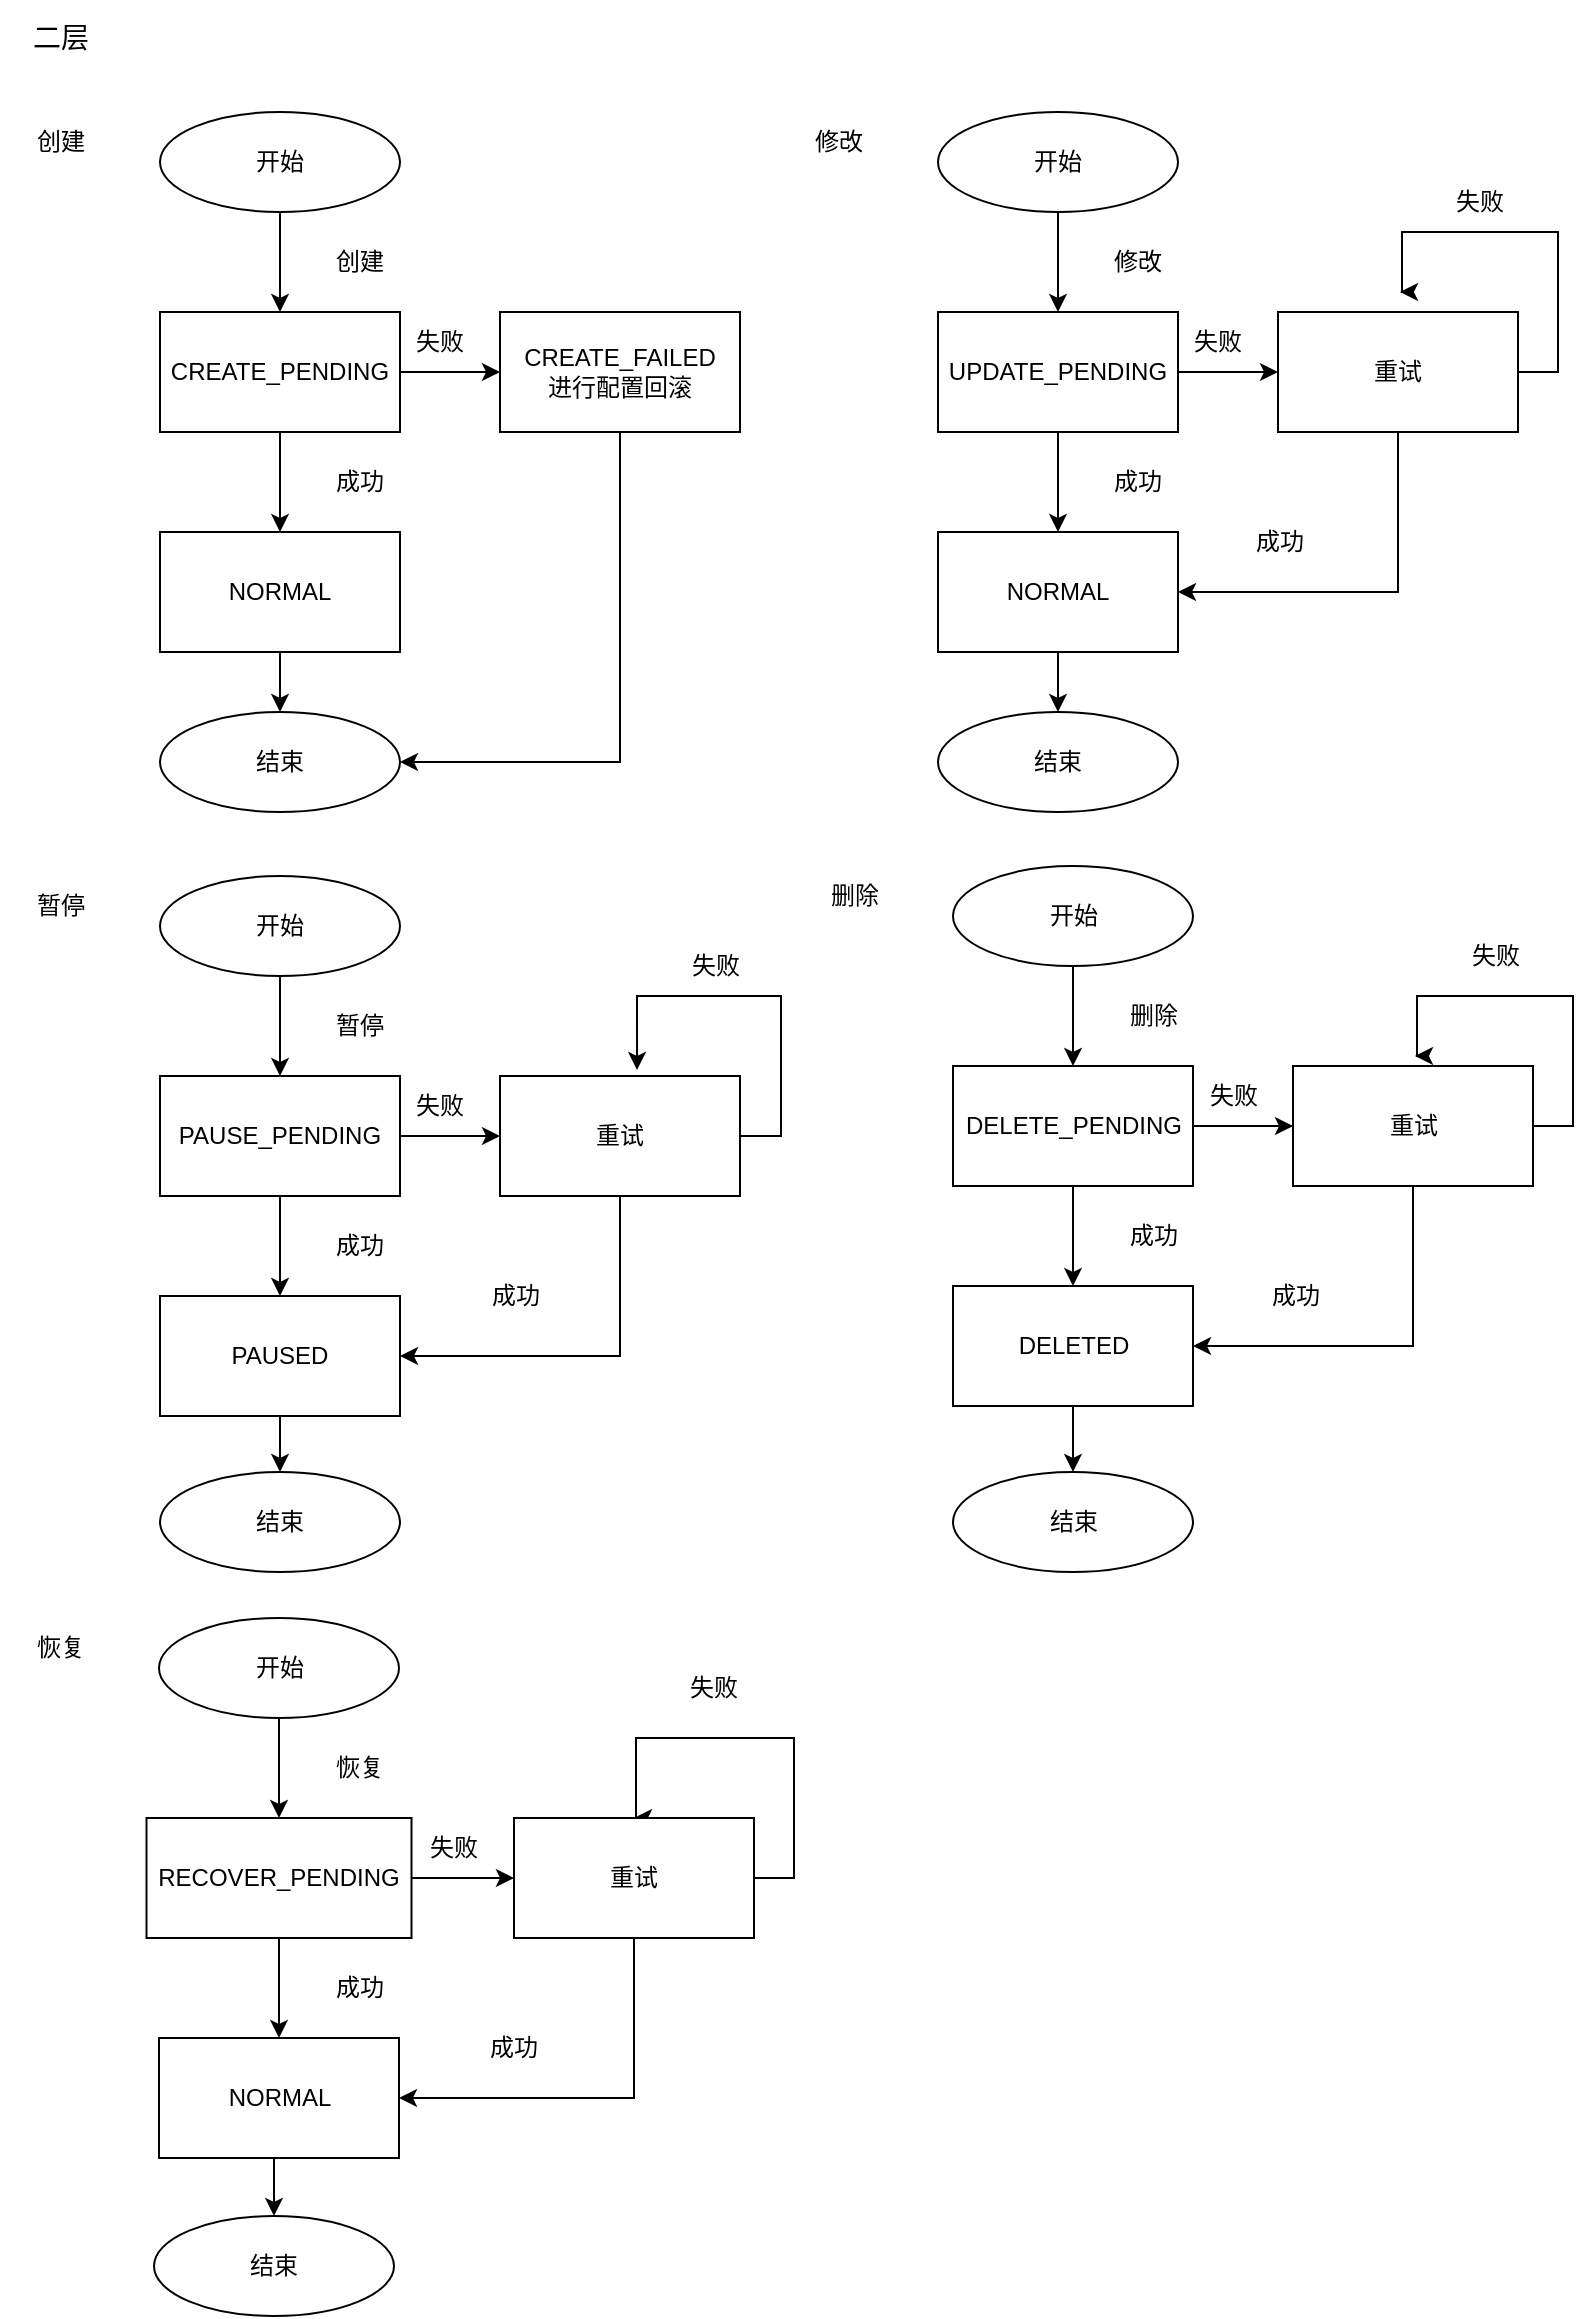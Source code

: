 <mxfile version="21.5.2" type="github">
  <diagram name="Page-1" id="1o-rZqY8yZ8scTz8J_77">
    <mxGraphModel dx="1194" dy="525" grid="1" gridSize="10" guides="1" tooltips="1" connect="1" arrows="1" fold="1" page="1" pageScale="1" pageWidth="827" pageHeight="1169" math="0" shadow="0">
      <root>
        <mxCell id="0" />
        <mxCell id="1" parent="0" />
        <mxCell id="r2xh9OsiHyZNfZ7-bNdu-5" style="edgeStyle=orthogonalEdgeStyle;rounded=0;orthogonalLoop=1;jettySize=auto;html=1;exitX=0.5;exitY=1;exitDx=0;exitDy=0;entryX=0.5;entryY=0;entryDx=0;entryDy=0;" parent="1" source="r2xh9OsiHyZNfZ7-bNdu-1" target="r2xh9OsiHyZNfZ7-bNdu-4" edge="1">
          <mxGeometry relative="1" as="geometry" />
        </mxCell>
        <mxCell id="r2xh9OsiHyZNfZ7-bNdu-1" value="开始" style="ellipse;whiteSpace=wrap;html=1;" parent="1" vertex="1">
          <mxGeometry x="100" y="60" width="120" height="50" as="geometry" />
        </mxCell>
        <mxCell id="r2xh9OsiHyZNfZ7-bNdu-3" value="&lt;font style=&quot;font-size: 14px;&quot;&gt;二层&lt;/font&gt;" style="text;html=1;align=center;verticalAlign=middle;resizable=0;points=[];autosize=1;strokeColor=none;fillColor=none;shadow=1;" parent="1" vertex="1">
          <mxGeometry x="24.5" y="8" width="50" height="30" as="geometry" />
        </mxCell>
        <mxCell id="r2xh9OsiHyZNfZ7-bNdu-8" style="edgeStyle=orthogonalEdgeStyle;rounded=0;orthogonalLoop=1;jettySize=auto;html=1;exitX=1;exitY=0.5;exitDx=0;exitDy=0;entryX=0;entryY=0.5;entryDx=0;entryDy=0;" parent="1" source="r2xh9OsiHyZNfZ7-bNdu-4" target="r2xh9OsiHyZNfZ7-bNdu-7" edge="1">
          <mxGeometry relative="1" as="geometry" />
        </mxCell>
        <mxCell id="r2xh9OsiHyZNfZ7-bNdu-11" style="edgeStyle=orthogonalEdgeStyle;rounded=0;orthogonalLoop=1;jettySize=auto;html=1;exitX=0.5;exitY=1;exitDx=0;exitDy=0;entryX=0.5;entryY=0;entryDx=0;entryDy=0;" parent="1" source="r2xh9OsiHyZNfZ7-bNdu-4" target="r2xh9OsiHyZNfZ7-bNdu-10" edge="1">
          <mxGeometry relative="1" as="geometry" />
        </mxCell>
        <mxCell id="r2xh9OsiHyZNfZ7-bNdu-4" value="CREATE_PENDING" style="rounded=0;whiteSpace=wrap;html=1;" parent="1" vertex="1">
          <mxGeometry x="100" y="160" width="120" height="60" as="geometry" />
        </mxCell>
        <mxCell id="r2xh9OsiHyZNfZ7-bNdu-6" value="创建" style="text;strokeColor=none;align=center;fillColor=none;html=1;verticalAlign=middle;whiteSpace=wrap;rounded=0;" parent="1" vertex="1">
          <mxGeometry x="170" y="120" width="60" height="30" as="geometry" />
        </mxCell>
        <mxCell id="r2xh9OsiHyZNfZ7-bNdu-82" style="edgeStyle=orthogonalEdgeStyle;rounded=0;orthogonalLoop=1;jettySize=auto;html=1;exitX=0.5;exitY=1;exitDx=0;exitDy=0;entryX=1;entryY=0.5;entryDx=0;entryDy=0;" parent="1" source="r2xh9OsiHyZNfZ7-bNdu-7" target="r2xh9OsiHyZNfZ7-bNdu-79" edge="1">
          <mxGeometry relative="1" as="geometry" />
        </mxCell>
        <mxCell id="r2xh9OsiHyZNfZ7-bNdu-7" value="CREATE_FAILED&lt;br&gt;进行配置回滚" style="rounded=0;whiteSpace=wrap;html=1;" parent="1" vertex="1">
          <mxGeometry x="270" y="160" width="120" height="60" as="geometry" />
        </mxCell>
        <mxCell id="r2xh9OsiHyZNfZ7-bNdu-9" value="失败" style="text;strokeColor=none;align=center;fillColor=none;html=1;verticalAlign=middle;whiteSpace=wrap;rounded=0;" parent="1" vertex="1">
          <mxGeometry x="210" y="160" width="60" height="30" as="geometry" />
        </mxCell>
        <mxCell id="r2xh9OsiHyZNfZ7-bNdu-81" style="edgeStyle=orthogonalEdgeStyle;rounded=0;orthogonalLoop=1;jettySize=auto;html=1;exitX=0.5;exitY=1;exitDx=0;exitDy=0;entryX=0.5;entryY=0;entryDx=0;entryDy=0;" parent="1" source="r2xh9OsiHyZNfZ7-bNdu-10" target="r2xh9OsiHyZNfZ7-bNdu-79" edge="1">
          <mxGeometry relative="1" as="geometry" />
        </mxCell>
        <mxCell id="r2xh9OsiHyZNfZ7-bNdu-10" value="NORMAL" style="rounded=0;whiteSpace=wrap;html=1;" parent="1" vertex="1">
          <mxGeometry x="100" y="270" width="120" height="60" as="geometry" />
        </mxCell>
        <mxCell id="r2xh9OsiHyZNfZ7-bNdu-12" value="成功" style="text;strokeColor=none;align=center;fillColor=none;html=1;verticalAlign=middle;whiteSpace=wrap;rounded=0;" parent="1" vertex="1">
          <mxGeometry x="170" y="230" width="60" height="30" as="geometry" />
        </mxCell>
        <mxCell id="r2xh9OsiHyZNfZ7-bNdu-13" value="创建" style="text;html=1;align=center;verticalAlign=middle;resizable=0;points=[];autosize=1;strokeColor=none;fillColor=none;" parent="1" vertex="1">
          <mxGeometry x="25" y="60" width="50" height="30" as="geometry" />
        </mxCell>
        <mxCell id="r2xh9OsiHyZNfZ7-bNdu-14" style="edgeStyle=orthogonalEdgeStyle;rounded=0;orthogonalLoop=1;jettySize=auto;html=1;exitX=0.5;exitY=1;exitDx=0;exitDy=0;entryX=0.5;entryY=0;entryDx=0;entryDy=0;" parent="1" source="r2xh9OsiHyZNfZ7-bNdu-15" target="r2xh9OsiHyZNfZ7-bNdu-18" edge="1">
          <mxGeometry relative="1" as="geometry" />
        </mxCell>
        <mxCell id="r2xh9OsiHyZNfZ7-bNdu-15" value="开始" style="ellipse;whiteSpace=wrap;html=1;" parent="1" vertex="1">
          <mxGeometry x="489" y="60" width="120" height="50" as="geometry" />
        </mxCell>
        <mxCell id="r2xh9OsiHyZNfZ7-bNdu-16" style="edgeStyle=orthogonalEdgeStyle;rounded=0;orthogonalLoop=1;jettySize=auto;html=1;exitX=1;exitY=0.5;exitDx=0;exitDy=0;entryX=0;entryY=0.5;entryDx=0;entryDy=0;" parent="1" source="r2xh9OsiHyZNfZ7-bNdu-18" target="r2xh9OsiHyZNfZ7-bNdu-20" edge="1">
          <mxGeometry relative="1" as="geometry" />
        </mxCell>
        <mxCell id="r2xh9OsiHyZNfZ7-bNdu-17" style="edgeStyle=orthogonalEdgeStyle;rounded=0;orthogonalLoop=1;jettySize=auto;html=1;exitX=0.5;exitY=1;exitDx=0;exitDy=0;entryX=0.5;entryY=0;entryDx=0;entryDy=0;" parent="1" source="r2xh9OsiHyZNfZ7-bNdu-18" target="r2xh9OsiHyZNfZ7-bNdu-22" edge="1">
          <mxGeometry relative="1" as="geometry" />
        </mxCell>
        <mxCell id="r2xh9OsiHyZNfZ7-bNdu-18" value="UPDATE_PENDING" style="rounded=0;whiteSpace=wrap;html=1;" parent="1" vertex="1">
          <mxGeometry x="489" y="160" width="120" height="60" as="geometry" />
        </mxCell>
        <mxCell id="r2xh9OsiHyZNfZ7-bNdu-19" value="修改" style="text;strokeColor=none;align=center;fillColor=none;html=1;verticalAlign=middle;whiteSpace=wrap;rounded=0;" parent="1" vertex="1">
          <mxGeometry x="559" y="120" width="60" height="30" as="geometry" />
        </mxCell>
        <mxCell id="r2xh9OsiHyZNfZ7-bNdu-59" style="edgeStyle=orthogonalEdgeStyle;rounded=0;orthogonalLoop=1;jettySize=auto;html=1;exitX=0.5;exitY=1;exitDx=0;exitDy=0;entryX=1;entryY=0.5;entryDx=0;entryDy=0;" parent="1" source="r2xh9OsiHyZNfZ7-bNdu-20" target="r2xh9OsiHyZNfZ7-bNdu-22" edge="1">
          <mxGeometry relative="1" as="geometry" />
        </mxCell>
        <mxCell id="r2xh9OsiHyZNfZ7-bNdu-69" style="edgeStyle=orthogonalEdgeStyle;rounded=0;orthogonalLoop=1;jettySize=auto;html=1;exitX=1;exitY=0.5;exitDx=0;exitDy=0;" parent="1" source="r2xh9OsiHyZNfZ7-bNdu-20" edge="1">
          <mxGeometry relative="1" as="geometry">
            <mxPoint x="720" y="150" as="targetPoint" />
            <Array as="points">
              <mxPoint x="799" y="190" />
              <mxPoint x="799" y="120" />
              <mxPoint x="721" y="120" />
            </Array>
          </mxGeometry>
        </mxCell>
        <mxCell id="r2xh9OsiHyZNfZ7-bNdu-20" value="重试" style="rounded=0;whiteSpace=wrap;html=1;" parent="1" vertex="1">
          <mxGeometry x="659" y="160" width="120" height="60" as="geometry" />
        </mxCell>
        <mxCell id="r2xh9OsiHyZNfZ7-bNdu-21" value="失败" style="text;strokeColor=none;align=center;fillColor=none;html=1;verticalAlign=middle;whiteSpace=wrap;rounded=0;" parent="1" vertex="1">
          <mxGeometry x="599" y="160" width="60" height="30" as="geometry" />
        </mxCell>
        <mxCell id="r2xh9OsiHyZNfZ7-bNdu-83" style="edgeStyle=orthogonalEdgeStyle;rounded=0;orthogonalLoop=1;jettySize=auto;html=1;exitX=0.5;exitY=1;exitDx=0;exitDy=0;entryX=0.5;entryY=0;entryDx=0;entryDy=0;" parent="1" source="r2xh9OsiHyZNfZ7-bNdu-22" target="r2xh9OsiHyZNfZ7-bNdu-80" edge="1">
          <mxGeometry relative="1" as="geometry" />
        </mxCell>
        <mxCell id="r2xh9OsiHyZNfZ7-bNdu-22" value="NORMAL" style="rounded=0;whiteSpace=wrap;html=1;" parent="1" vertex="1">
          <mxGeometry x="489" y="270" width="120" height="60" as="geometry" />
        </mxCell>
        <mxCell id="r2xh9OsiHyZNfZ7-bNdu-23" value="成功" style="text;strokeColor=none;align=center;fillColor=none;html=1;verticalAlign=middle;whiteSpace=wrap;rounded=0;" parent="1" vertex="1">
          <mxGeometry x="559" y="230" width="60" height="30" as="geometry" />
        </mxCell>
        <mxCell id="r2xh9OsiHyZNfZ7-bNdu-24" value="修改" style="text;html=1;align=center;verticalAlign=middle;resizable=0;points=[];autosize=1;strokeColor=none;fillColor=none;" parent="1" vertex="1">
          <mxGeometry x="414" y="60" width="50" height="30" as="geometry" />
        </mxCell>
        <mxCell id="r2xh9OsiHyZNfZ7-bNdu-25" style="edgeStyle=orthogonalEdgeStyle;rounded=0;orthogonalLoop=1;jettySize=auto;html=1;exitX=0.5;exitY=1;exitDx=0;exitDy=0;entryX=0.5;entryY=0;entryDx=0;entryDy=0;" parent="1" source="r2xh9OsiHyZNfZ7-bNdu-26" target="r2xh9OsiHyZNfZ7-bNdu-29" edge="1">
          <mxGeometry relative="1" as="geometry" />
        </mxCell>
        <mxCell id="r2xh9OsiHyZNfZ7-bNdu-26" value="开始" style="ellipse;whiteSpace=wrap;html=1;" parent="1" vertex="1">
          <mxGeometry x="100" y="442" width="120" height="50" as="geometry" />
        </mxCell>
        <mxCell id="r2xh9OsiHyZNfZ7-bNdu-27" style="edgeStyle=orthogonalEdgeStyle;rounded=0;orthogonalLoop=1;jettySize=auto;html=1;exitX=1;exitY=0.5;exitDx=0;exitDy=0;entryX=0;entryY=0.5;entryDx=0;entryDy=0;" parent="1" source="r2xh9OsiHyZNfZ7-bNdu-29" target="r2xh9OsiHyZNfZ7-bNdu-31" edge="1">
          <mxGeometry relative="1" as="geometry" />
        </mxCell>
        <mxCell id="r2xh9OsiHyZNfZ7-bNdu-28" style="edgeStyle=orthogonalEdgeStyle;rounded=0;orthogonalLoop=1;jettySize=auto;html=1;exitX=0.5;exitY=1;exitDx=0;exitDy=0;entryX=0.5;entryY=0;entryDx=0;entryDy=0;" parent="1" source="r2xh9OsiHyZNfZ7-bNdu-29" target="r2xh9OsiHyZNfZ7-bNdu-33" edge="1">
          <mxGeometry relative="1" as="geometry" />
        </mxCell>
        <mxCell id="r2xh9OsiHyZNfZ7-bNdu-29" value="PAUSE_PENDING" style="rounded=0;whiteSpace=wrap;html=1;" parent="1" vertex="1">
          <mxGeometry x="100" y="542" width="120" height="60" as="geometry" />
        </mxCell>
        <mxCell id="r2xh9OsiHyZNfZ7-bNdu-30" value="暂停" style="text;strokeColor=none;align=center;fillColor=none;html=1;verticalAlign=middle;whiteSpace=wrap;rounded=0;" parent="1" vertex="1">
          <mxGeometry x="170" y="502" width="60" height="30" as="geometry" />
        </mxCell>
        <mxCell id="r2xh9OsiHyZNfZ7-bNdu-63" style="edgeStyle=orthogonalEdgeStyle;rounded=0;orthogonalLoop=1;jettySize=auto;html=1;exitX=0.5;exitY=1;exitDx=0;exitDy=0;entryX=1;entryY=0.5;entryDx=0;entryDy=0;" parent="1" source="r2xh9OsiHyZNfZ7-bNdu-31" target="r2xh9OsiHyZNfZ7-bNdu-33" edge="1">
          <mxGeometry relative="1" as="geometry" />
        </mxCell>
        <mxCell id="r2xh9OsiHyZNfZ7-bNdu-75" style="edgeStyle=orthogonalEdgeStyle;rounded=0;orthogonalLoop=1;jettySize=auto;html=1;exitX=1;exitY=0.5;exitDx=0;exitDy=0;entryX=0.571;entryY=-0.05;entryDx=0;entryDy=0;entryPerimeter=0;" parent="1" source="r2xh9OsiHyZNfZ7-bNdu-31" target="r2xh9OsiHyZNfZ7-bNdu-31" edge="1">
          <mxGeometry relative="1" as="geometry">
            <mxPoint x="337.5" y="532" as="targetPoint" />
            <Array as="points">
              <mxPoint x="410.5" y="572" />
              <mxPoint x="410.5" y="502" />
              <mxPoint x="338.5" y="502" />
            </Array>
          </mxGeometry>
        </mxCell>
        <mxCell id="r2xh9OsiHyZNfZ7-bNdu-31" value="重试" style="rounded=0;whiteSpace=wrap;html=1;" parent="1" vertex="1">
          <mxGeometry x="270" y="542" width="120" height="60" as="geometry" />
        </mxCell>
        <mxCell id="r2xh9OsiHyZNfZ7-bNdu-32" value="失败" style="text;strokeColor=none;align=center;fillColor=none;html=1;verticalAlign=middle;whiteSpace=wrap;rounded=0;" parent="1" vertex="1">
          <mxGeometry x="210" y="542" width="60" height="30" as="geometry" />
        </mxCell>
        <mxCell id="r2xh9OsiHyZNfZ7-bNdu-86" style="edgeStyle=orthogonalEdgeStyle;rounded=0;orthogonalLoop=1;jettySize=auto;html=1;exitX=0.5;exitY=1;exitDx=0;exitDy=0;entryX=0.5;entryY=0;entryDx=0;entryDy=0;" parent="1" source="r2xh9OsiHyZNfZ7-bNdu-33" target="r2xh9OsiHyZNfZ7-bNdu-84" edge="1">
          <mxGeometry relative="1" as="geometry" />
        </mxCell>
        <mxCell id="r2xh9OsiHyZNfZ7-bNdu-33" value="PAUSED" style="rounded=0;whiteSpace=wrap;html=1;" parent="1" vertex="1">
          <mxGeometry x="100" y="652" width="120" height="60" as="geometry" />
        </mxCell>
        <mxCell id="r2xh9OsiHyZNfZ7-bNdu-34" value="成功" style="text;strokeColor=none;align=center;fillColor=none;html=1;verticalAlign=middle;whiteSpace=wrap;rounded=0;" parent="1" vertex="1">
          <mxGeometry x="170" y="612" width="60" height="30" as="geometry" />
        </mxCell>
        <mxCell id="r2xh9OsiHyZNfZ7-bNdu-35" value="暂停" style="text;html=1;align=center;verticalAlign=middle;resizable=0;points=[];autosize=1;strokeColor=none;fillColor=none;" parent="1" vertex="1">
          <mxGeometry x="25" y="442" width="50" height="30" as="geometry" />
        </mxCell>
        <mxCell id="r2xh9OsiHyZNfZ7-bNdu-36" style="edgeStyle=orthogonalEdgeStyle;rounded=0;orthogonalLoop=1;jettySize=auto;html=1;exitX=0.5;exitY=1;exitDx=0;exitDy=0;entryX=0.5;entryY=0;entryDx=0;entryDy=0;" parent="1" source="r2xh9OsiHyZNfZ7-bNdu-37" target="r2xh9OsiHyZNfZ7-bNdu-40" edge="1">
          <mxGeometry relative="1" as="geometry" />
        </mxCell>
        <mxCell id="r2xh9OsiHyZNfZ7-bNdu-37" value="开始" style="ellipse;whiteSpace=wrap;html=1;" parent="1" vertex="1">
          <mxGeometry x="496.5" y="437" width="120" height="50" as="geometry" />
        </mxCell>
        <mxCell id="r2xh9OsiHyZNfZ7-bNdu-38" style="edgeStyle=orthogonalEdgeStyle;rounded=0;orthogonalLoop=1;jettySize=auto;html=1;exitX=1;exitY=0.5;exitDx=0;exitDy=0;entryX=0;entryY=0.5;entryDx=0;entryDy=0;" parent="1" source="r2xh9OsiHyZNfZ7-bNdu-40" target="r2xh9OsiHyZNfZ7-bNdu-42" edge="1">
          <mxGeometry relative="1" as="geometry" />
        </mxCell>
        <mxCell id="r2xh9OsiHyZNfZ7-bNdu-39" style="edgeStyle=orthogonalEdgeStyle;rounded=0;orthogonalLoop=1;jettySize=auto;html=1;exitX=0.5;exitY=1;exitDx=0;exitDy=0;entryX=0.5;entryY=0;entryDx=0;entryDy=0;" parent="1" source="r2xh9OsiHyZNfZ7-bNdu-40" target="r2xh9OsiHyZNfZ7-bNdu-44" edge="1">
          <mxGeometry relative="1" as="geometry" />
        </mxCell>
        <mxCell id="r2xh9OsiHyZNfZ7-bNdu-40" value="DELETE_PENDING" style="rounded=0;whiteSpace=wrap;html=1;" parent="1" vertex="1">
          <mxGeometry x="496.5" y="537" width="120" height="60" as="geometry" />
        </mxCell>
        <mxCell id="r2xh9OsiHyZNfZ7-bNdu-41" value="删除" style="text;strokeColor=none;align=center;fillColor=none;html=1;verticalAlign=middle;whiteSpace=wrap;rounded=0;" parent="1" vertex="1">
          <mxGeometry x="566.5" y="497" width="60" height="30" as="geometry" />
        </mxCell>
        <mxCell id="r2xh9OsiHyZNfZ7-bNdu-65" style="edgeStyle=orthogonalEdgeStyle;rounded=0;orthogonalLoop=1;jettySize=auto;html=1;exitX=0.5;exitY=1;exitDx=0;exitDy=0;entryX=1;entryY=0.5;entryDx=0;entryDy=0;" parent="1" source="r2xh9OsiHyZNfZ7-bNdu-42" target="r2xh9OsiHyZNfZ7-bNdu-44" edge="1">
          <mxGeometry relative="1" as="geometry" />
        </mxCell>
        <mxCell id="r2xh9OsiHyZNfZ7-bNdu-71" style="edgeStyle=orthogonalEdgeStyle;rounded=0;orthogonalLoop=1;jettySize=auto;html=1;exitX=1;exitY=0.5;exitDx=0;exitDy=0;" parent="1" source="r2xh9OsiHyZNfZ7-bNdu-42" edge="1">
          <mxGeometry relative="1" as="geometry">
            <mxPoint x="727.5" y="532" as="targetPoint" />
            <Array as="points">
              <mxPoint x="806.5" y="567" />
              <mxPoint x="806.5" y="502" />
              <mxPoint x="728.5" y="502" />
            </Array>
          </mxGeometry>
        </mxCell>
        <mxCell id="r2xh9OsiHyZNfZ7-bNdu-42" value="重试" style="rounded=0;whiteSpace=wrap;html=1;" parent="1" vertex="1">
          <mxGeometry x="666.5" y="537" width="120" height="60" as="geometry" />
        </mxCell>
        <mxCell id="r2xh9OsiHyZNfZ7-bNdu-43" value="失败" style="text;strokeColor=none;align=center;fillColor=none;html=1;verticalAlign=middle;whiteSpace=wrap;rounded=0;" parent="1" vertex="1">
          <mxGeometry x="606.5" y="537" width="60" height="30" as="geometry" />
        </mxCell>
        <mxCell id="r2xh9OsiHyZNfZ7-bNdu-87" style="edgeStyle=orthogonalEdgeStyle;rounded=0;orthogonalLoop=1;jettySize=auto;html=1;exitX=0.5;exitY=1;exitDx=0;exitDy=0;entryX=0.5;entryY=0;entryDx=0;entryDy=0;" parent="1" source="r2xh9OsiHyZNfZ7-bNdu-44" target="r2xh9OsiHyZNfZ7-bNdu-85" edge="1">
          <mxGeometry relative="1" as="geometry" />
        </mxCell>
        <mxCell id="r2xh9OsiHyZNfZ7-bNdu-44" value="DELETED" style="rounded=0;whiteSpace=wrap;html=1;" parent="1" vertex="1">
          <mxGeometry x="496.5" y="647" width="120" height="60" as="geometry" />
        </mxCell>
        <mxCell id="r2xh9OsiHyZNfZ7-bNdu-45" value="成功" style="text;strokeColor=none;align=center;fillColor=none;html=1;verticalAlign=middle;whiteSpace=wrap;rounded=0;" parent="1" vertex="1">
          <mxGeometry x="566.5" y="607" width="60" height="30" as="geometry" />
        </mxCell>
        <mxCell id="r2xh9OsiHyZNfZ7-bNdu-46" value="删除" style="text;html=1;align=center;verticalAlign=middle;resizable=0;points=[];autosize=1;strokeColor=none;fillColor=none;" parent="1" vertex="1">
          <mxGeometry x="421.5" y="437" width="50" height="30" as="geometry" />
        </mxCell>
        <mxCell id="r2xh9OsiHyZNfZ7-bNdu-48" style="edgeStyle=orthogonalEdgeStyle;rounded=0;orthogonalLoop=1;jettySize=auto;html=1;exitX=0.5;exitY=1;exitDx=0;exitDy=0;entryX=0.5;entryY=0;entryDx=0;entryDy=0;" parent="1" source="r2xh9OsiHyZNfZ7-bNdu-49" target="r2xh9OsiHyZNfZ7-bNdu-52" edge="1">
          <mxGeometry relative="1" as="geometry" />
        </mxCell>
        <mxCell id="r2xh9OsiHyZNfZ7-bNdu-49" value="开始" style="ellipse;whiteSpace=wrap;html=1;" parent="1" vertex="1">
          <mxGeometry x="99.5" y="813" width="120" height="50" as="geometry" />
        </mxCell>
        <mxCell id="r2xh9OsiHyZNfZ7-bNdu-50" style="edgeStyle=orthogonalEdgeStyle;rounded=0;orthogonalLoop=1;jettySize=auto;html=1;exitX=1;exitY=0.5;exitDx=0;exitDy=0;entryX=0;entryY=0.5;entryDx=0;entryDy=0;" parent="1" source="r2xh9OsiHyZNfZ7-bNdu-52" target="r2xh9OsiHyZNfZ7-bNdu-54" edge="1">
          <mxGeometry relative="1" as="geometry" />
        </mxCell>
        <mxCell id="r2xh9OsiHyZNfZ7-bNdu-51" style="edgeStyle=orthogonalEdgeStyle;rounded=0;orthogonalLoop=1;jettySize=auto;html=1;exitX=0.5;exitY=1;exitDx=0;exitDy=0;entryX=0.5;entryY=0;entryDx=0;entryDy=0;" parent="1" source="r2xh9OsiHyZNfZ7-bNdu-52" target="r2xh9OsiHyZNfZ7-bNdu-56" edge="1">
          <mxGeometry relative="1" as="geometry" />
        </mxCell>
        <mxCell id="r2xh9OsiHyZNfZ7-bNdu-52" value="RECOVER_PENDING" style="rounded=0;whiteSpace=wrap;html=1;" parent="1" vertex="1">
          <mxGeometry x="93.25" y="913" width="132.5" height="60" as="geometry" />
        </mxCell>
        <mxCell id="r2xh9OsiHyZNfZ7-bNdu-53" value="恢复" style="text;strokeColor=none;align=center;fillColor=none;html=1;verticalAlign=middle;whiteSpace=wrap;rounded=0;" parent="1" vertex="1">
          <mxGeometry x="169.5" y="873" width="60" height="30" as="geometry" />
        </mxCell>
        <mxCell id="r2xh9OsiHyZNfZ7-bNdu-67" style="edgeStyle=orthogonalEdgeStyle;rounded=0;orthogonalLoop=1;jettySize=auto;html=1;exitX=0.5;exitY=1;exitDx=0;exitDy=0;entryX=1;entryY=0.5;entryDx=0;entryDy=0;" parent="1" source="r2xh9OsiHyZNfZ7-bNdu-54" target="r2xh9OsiHyZNfZ7-bNdu-56" edge="1">
          <mxGeometry relative="1" as="geometry" />
        </mxCell>
        <mxCell id="r2xh9OsiHyZNfZ7-bNdu-77" style="edgeStyle=orthogonalEdgeStyle;rounded=0;orthogonalLoop=1;jettySize=auto;html=1;exitX=1;exitY=0.5;exitDx=0;exitDy=0;entryX=0.5;entryY=0;entryDx=0;entryDy=0;" parent="1" source="r2xh9OsiHyZNfZ7-bNdu-54" target="r2xh9OsiHyZNfZ7-bNdu-54" edge="1">
          <mxGeometry relative="1" as="geometry">
            <mxPoint x="337" y="903" as="targetPoint" />
            <Array as="points">
              <mxPoint x="417" y="943" />
              <mxPoint x="417" y="873" />
              <mxPoint x="338" y="873" />
            </Array>
          </mxGeometry>
        </mxCell>
        <mxCell id="r2xh9OsiHyZNfZ7-bNdu-54" value="重试" style="rounded=0;whiteSpace=wrap;html=1;" parent="1" vertex="1">
          <mxGeometry x="277" y="913" width="120" height="60" as="geometry" />
        </mxCell>
        <mxCell id="r2xh9OsiHyZNfZ7-bNdu-55" value="失败" style="text;strokeColor=none;align=center;fillColor=none;html=1;verticalAlign=middle;whiteSpace=wrap;rounded=0;" parent="1" vertex="1">
          <mxGeometry x="217" y="913" width="60" height="30" as="geometry" />
        </mxCell>
        <mxCell id="r2xh9OsiHyZNfZ7-bNdu-89" style="edgeStyle=orthogonalEdgeStyle;rounded=0;orthogonalLoop=1;jettySize=auto;html=1;exitX=0.5;exitY=1;exitDx=0;exitDy=0;entryX=0.5;entryY=0;entryDx=0;entryDy=0;" parent="1" source="r2xh9OsiHyZNfZ7-bNdu-56" target="r2xh9OsiHyZNfZ7-bNdu-88" edge="1">
          <mxGeometry relative="1" as="geometry" />
        </mxCell>
        <mxCell id="r2xh9OsiHyZNfZ7-bNdu-56" value="NORMAL" style="rounded=0;whiteSpace=wrap;html=1;" parent="1" vertex="1">
          <mxGeometry x="99.5" y="1023" width="120" height="60" as="geometry" />
        </mxCell>
        <mxCell id="r2xh9OsiHyZNfZ7-bNdu-57" value="成功" style="text;strokeColor=none;align=center;fillColor=none;html=1;verticalAlign=middle;whiteSpace=wrap;rounded=0;" parent="1" vertex="1">
          <mxGeometry x="169.5" y="983" width="60" height="30" as="geometry" />
        </mxCell>
        <mxCell id="r2xh9OsiHyZNfZ7-bNdu-58" value="恢复" style="text;html=1;align=center;verticalAlign=middle;resizable=0;points=[];autosize=1;strokeColor=none;fillColor=none;" parent="1" vertex="1">
          <mxGeometry x="24.5" y="813" width="50" height="30" as="geometry" />
        </mxCell>
        <mxCell id="r2xh9OsiHyZNfZ7-bNdu-60" value="成功" style="text;strokeColor=none;align=center;fillColor=none;html=1;verticalAlign=middle;whiteSpace=wrap;rounded=0;" parent="1" vertex="1">
          <mxGeometry x="630" y="260" width="60" height="30" as="geometry" />
        </mxCell>
        <mxCell id="r2xh9OsiHyZNfZ7-bNdu-64" value="成功" style="text;strokeColor=none;align=center;fillColor=none;html=1;verticalAlign=middle;whiteSpace=wrap;rounded=0;" parent="1" vertex="1">
          <mxGeometry x="247.5" y="637" width="60" height="30" as="geometry" />
        </mxCell>
        <mxCell id="r2xh9OsiHyZNfZ7-bNdu-66" value="成功" style="text;strokeColor=none;align=center;fillColor=none;html=1;verticalAlign=middle;whiteSpace=wrap;rounded=0;" parent="1" vertex="1">
          <mxGeometry x="637.5" y="637" width="60" height="30" as="geometry" />
        </mxCell>
        <mxCell id="r2xh9OsiHyZNfZ7-bNdu-68" value="成功" style="text;strokeColor=none;align=center;fillColor=none;html=1;verticalAlign=middle;whiteSpace=wrap;rounded=0;" parent="1" vertex="1">
          <mxGeometry x="247" y="1013" width="60" height="30" as="geometry" />
        </mxCell>
        <mxCell id="r2xh9OsiHyZNfZ7-bNdu-70" value="失败" style="text;strokeColor=none;align=center;fillColor=none;html=1;verticalAlign=middle;whiteSpace=wrap;rounded=0;" parent="1" vertex="1">
          <mxGeometry x="730" y="90" width="60" height="30" as="geometry" />
        </mxCell>
        <mxCell id="r2xh9OsiHyZNfZ7-bNdu-72" value="失败" style="text;strokeColor=none;align=center;fillColor=none;html=1;verticalAlign=middle;whiteSpace=wrap;rounded=0;" parent="1" vertex="1">
          <mxGeometry x="737.5" y="467" width="60" height="30" as="geometry" />
        </mxCell>
        <mxCell id="r2xh9OsiHyZNfZ7-bNdu-76" value="失败" style="text;strokeColor=none;align=center;fillColor=none;html=1;verticalAlign=middle;whiteSpace=wrap;rounded=0;" parent="1" vertex="1">
          <mxGeometry x="347.5" y="472" width="60" height="30" as="geometry" />
        </mxCell>
        <mxCell id="r2xh9OsiHyZNfZ7-bNdu-78" value="失败" style="text;strokeColor=none;align=center;fillColor=none;html=1;verticalAlign=middle;whiteSpace=wrap;rounded=0;" parent="1" vertex="1">
          <mxGeometry x="347" y="833" width="60" height="30" as="geometry" />
        </mxCell>
        <mxCell id="r2xh9OsiHyZNfZ7-bNdu-79" value="结束" style="ellipse;whiteSpace=wrap;html=1;" parent="1" vertex="1">
          <mxGeometry x="100" y="360" width="120" height="50" as="geometry" />
        </mxCell>
        <mxCell id="r2xh9OsiHyZNfZ7-bNdu-80" value="结束" style="ellipse;whiteSpace=wrap;html=1;" parent="1" vertex="1">
          <mxGeometry x="489" y="360" width="120" height="50" as="geometry" />
        </mxCell>
        <mxCell id="r2xh9OsiHyZNfZ7-bNdu-84" value="结束" style="ellipse;whiteSpace=wrap;html=1;" parent="1" vertex="1">
          <mxGeometry x="100" y="740" width="120" height="50" as="geometry" />
        </mxCell>
        <mxCell id="r2xh9OsiHyZNfZ7-bNdu-85" value="结束" style="ellipse;whiteSpace=wrap;html=1;" parent="1" vertex="1">
          <mxGeometry x="496.5" y="740" width="120" height="50" as="geometry" />
        </mxCell>
        <mxCell id="r2xh9OsiHyZNfZ7-bNdu-88" value="结束" style="ellipse;whiteSpace=wrap;html=1;" parent="1" vertex="1">
          <mxGeometry x="97" y="1112" width="120" height="50" as="geometry" />
        </mxCell>
      </root>
    </mxGraphModel>
  </diagram>
</mxfile>
